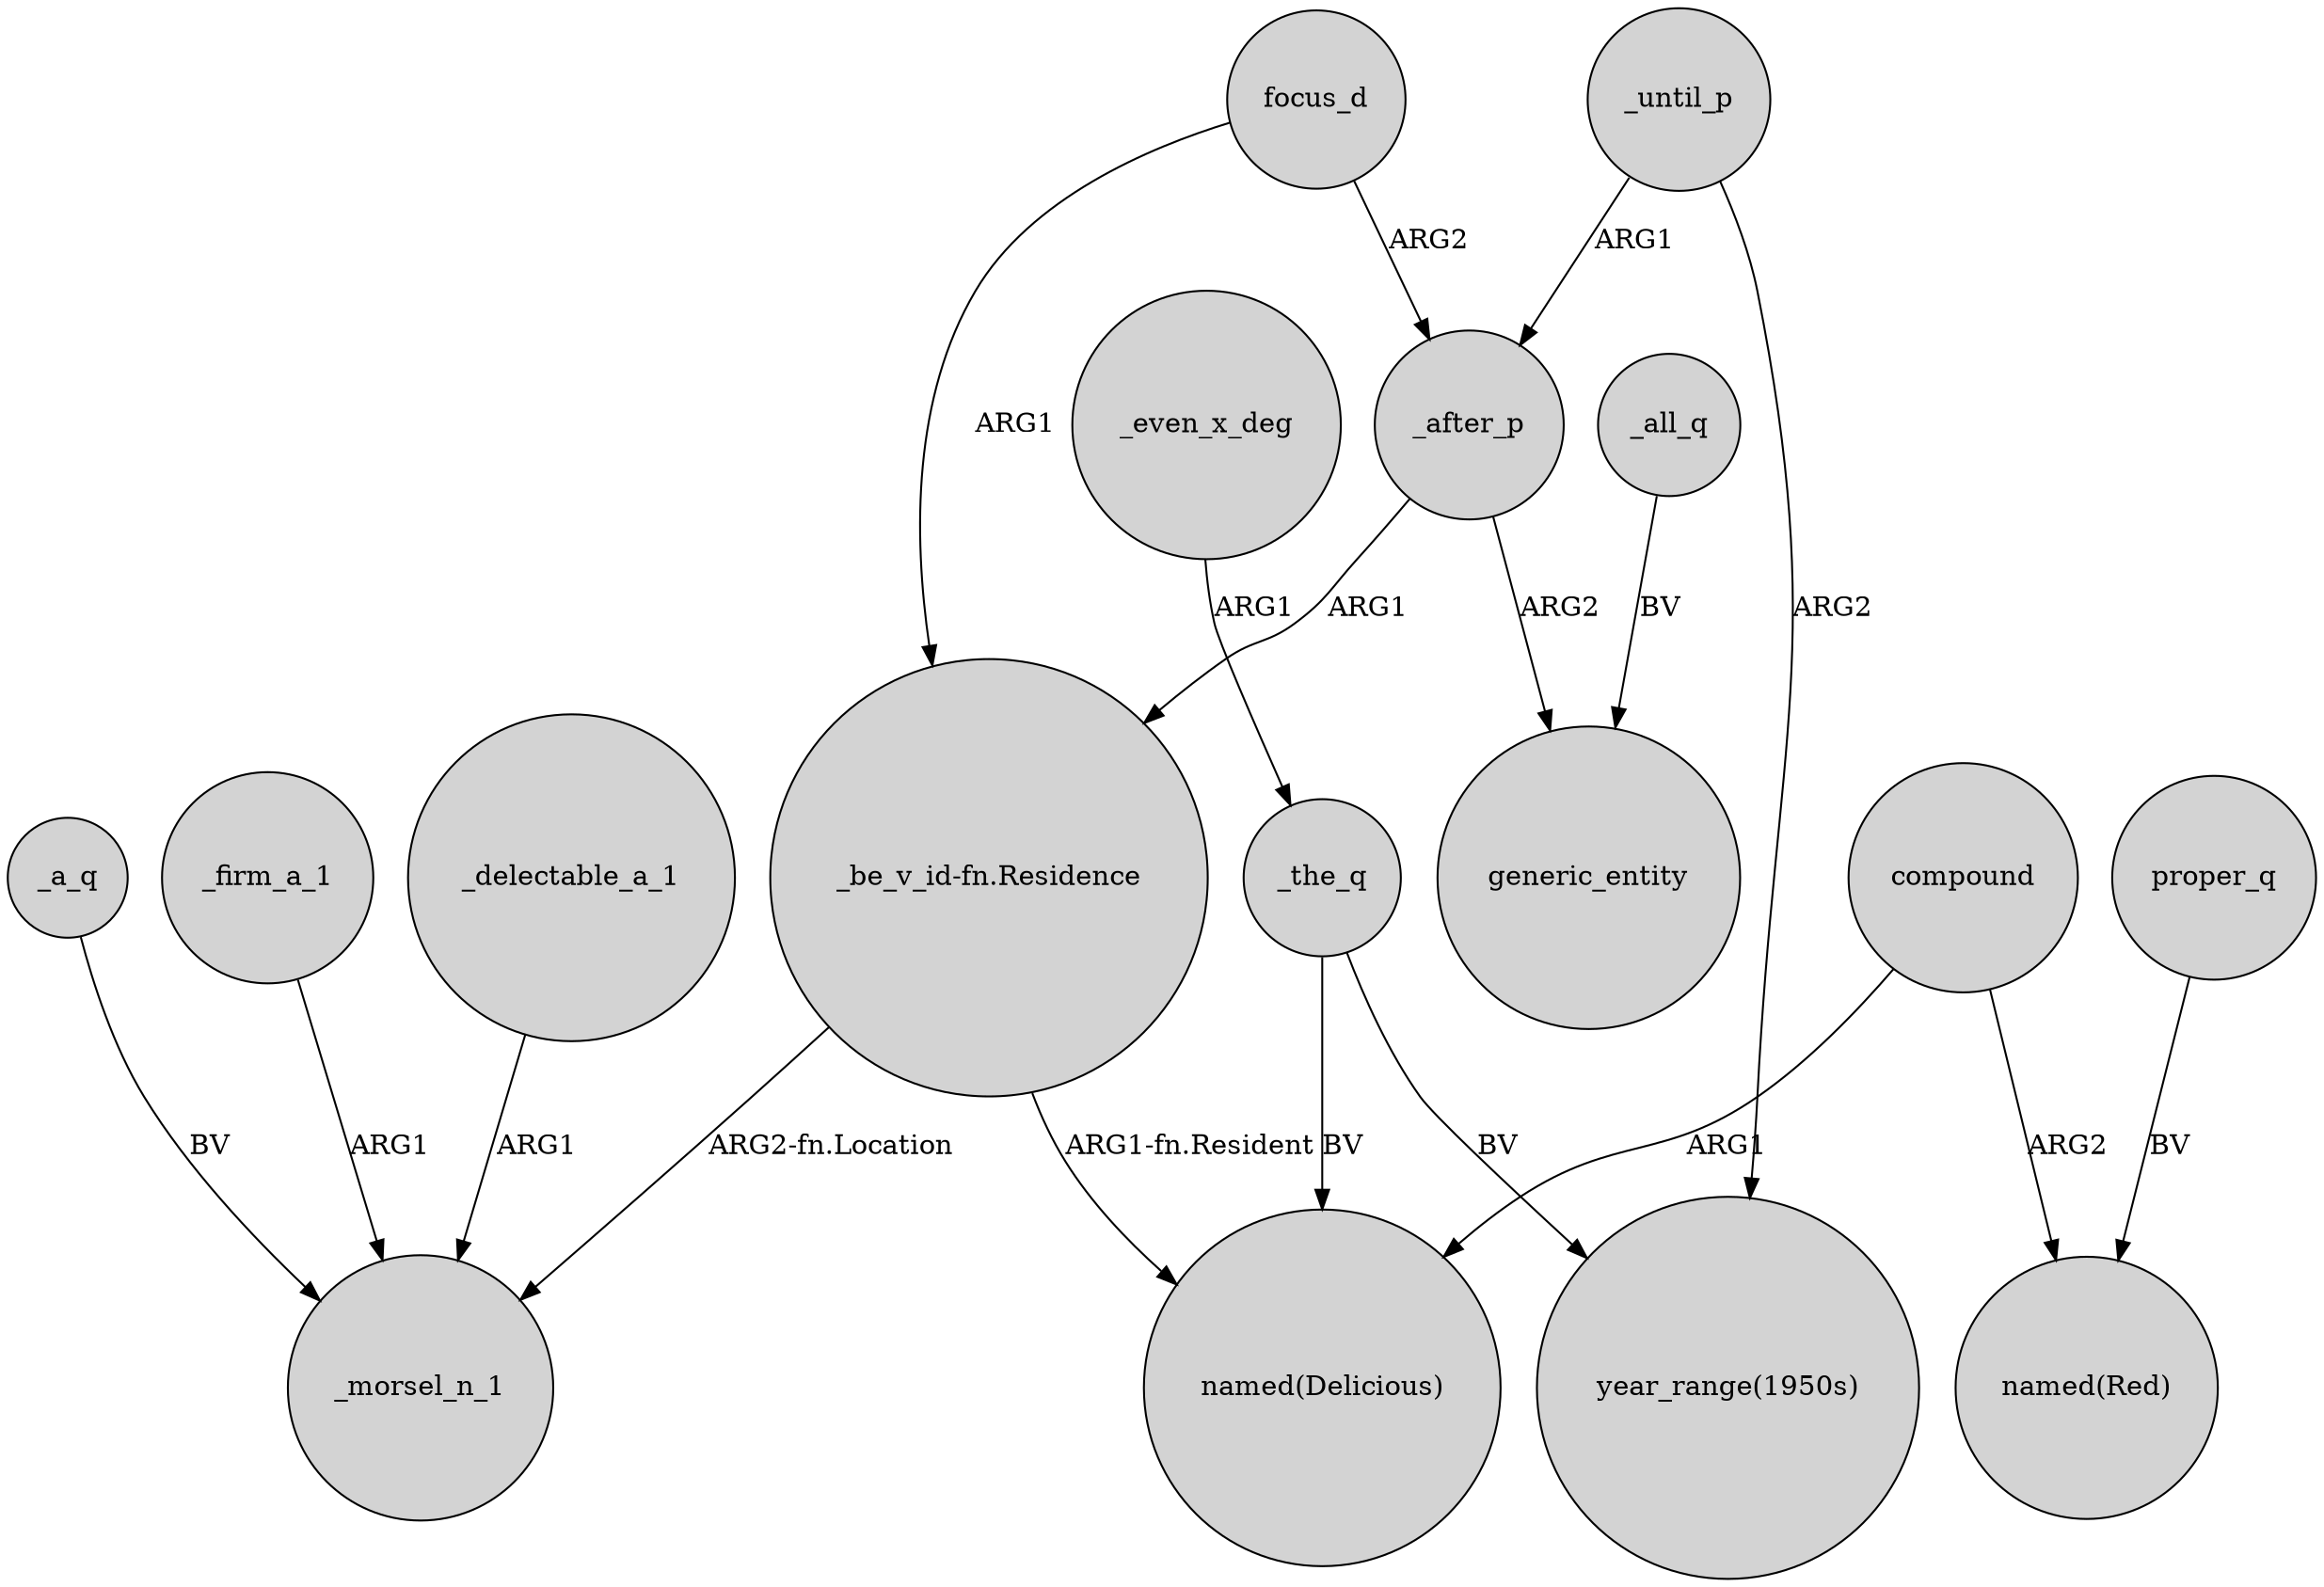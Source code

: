 digraph {
	node [shape=circle style=filled]
	_after_p -> "_be_v_id-fn.Residence" [label=ARG1]
	_delectable_a_1 -> _morsel_n_1 [label=ARG1]
	_even_x_deg -> _the_q [label=ARG1]
	_after_p -> generic_entity [label=ARG2]
	"_be_v_id-fn.Residence" -> "named(Delicious)" [label="ARG1-fn.Resident"]
	_the_q -> "named(Delicious)" [label=BV]
	_a_q -> _morsel_n_1 [label=BV]
	"_be_v_id-fn.Residence" -> _morsel_n_1 [label="ARG2-fn.Location"]
	_all_q -> generic_entity [label=BV]
	proper_q -> "named(Red)" [label=BV]
	compound -> "named(Red)" [label=ARG2]
	compound -> "named(Delicious)" [label=ARG1]
	focus_d -> _after_p [label=ARG2]
	_until_p -> "year_range(1950s)" [label=ARG2]
	_until_p -> _after_p [label=ARG1]
	_the_q -> "year_range(1950s)" [label=BV]
	_firm_a_1 -> _morsel_n_1 [label=ARG1]
	focus_d -> "_be_v_id-fn.Residence" [label=ARG1]
}
